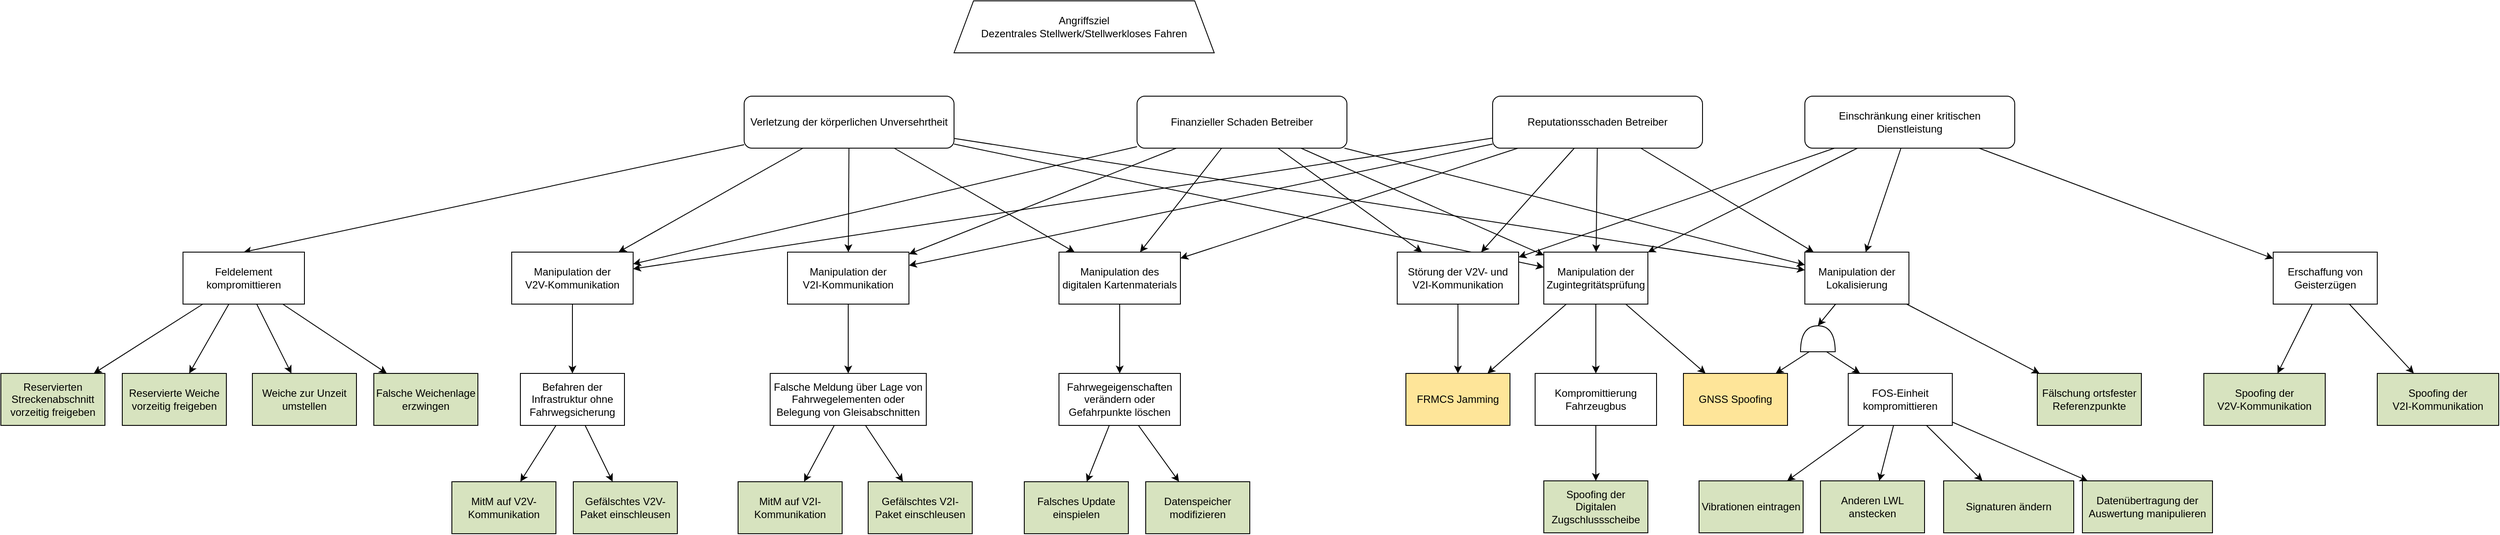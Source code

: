 <mxfile compressed="false" version="15.7.3" type="device">
  <diagram id="bJp0U2BYxJu8FbHyDJQ4" name="Seite-1">
    <mxGraphModel dx="747" dy="1250" grid="1" gridSize="10" guides="1" tooltips="1" connect="1" arrows="1" fold="1" page="1" pageScale="1" pageWidth="827" pageHeight="1169" math="0" shadow="0">
      <root>
        <mxCell id="0" />
        <mxCell id="1" parent="0" />
        <mxCell id="HO09paWQtQ8aA_VJCihO-2" style="rounded=0;orthogonalLoop=1;jettySize=auto;" parent="1" source="fspGmHOXtjN8gbxVSLJ7-2" target="HO09paWQtQ8aA_VJCihO-1" edge="1">
          <mxGeometry relative="1" as="geometry" />
        </mxCell>
        <mxCell id="eo-EwUSCdZ1exYj2hIaM-5" style="rounded=0;orthogonalLoop=1;jettySize=auto;" parent="1" source="fspGmHOXtjN8gbxVSLJ7-2" target="HO09paWQtQ8aA_VJCihO-5" edge="1">
          <mxGeometry relative="1" as="geometry" />
        </mxCell>
        <mxCell id="eo-EwUSCdZ1exYj2hIaM-6" style="rounded=0;orthogonalLoop=1;jettySize=auto;entryX=0.5;entryY=0;entryDx=0;entryDy=0;" parent="1" source="fspGmHOXtjN8gbxVSLJ7-2" target="wuFwHVqsx3Kr4lyMLA3o-2" edge="1">
          <mxGeometry relative="1" as="geometry">
            <mxPoint x="1810" y="320" as="targetPoint" />
          </mxGeometry>
        </mxCell>
        <mxCell id="eo-EwUSCdZ1exYj2hIaM-7" style="rounded=0;orthogonalLoop=1;jettySize=auto;" parent="1" source="fspGmHOXtjN8gbxVSLJ7-2" target="HO09paWQtQ8aA_VJCihO-3" edge="1">
          <mxGeometry relative="1" as="geometry" />
        </mxCell>
        <mxCell id="eo-EwUSCdZ1exYj2hIaM-16" style="edgeStyle=none;rounded=0;orthogonalLoop=1;jettySize=auto;" parent="1" source="fspGmHOXtjN8gbxVSLJ7-2" target="eo-EwUSCdZ1exYj2hIaM-15" edge="1">
          <mxGeometry relative="1" as="geometry" />
        </mxCell>
        <mxCell id="eo-EwUSCdZ1exYj2hIaM-18" style="edgeStyle=none;rounded=0;orthogonalLoop=1;jettySize=auto;" parent="1" source="fspGmHOXtjN8gbxVSLJ7-2" target="eo-EwUSCdZ1exYj2hIaM-17" edge="1">
          <mxGeometry relative="1" as="geometry" />
        </mxCell>
        <object label="Verletzung der körperlichen Unversehrtheit" id="fspGmHOXtjN8gbxVSLJ7-2">
          <ag_attributes />
          <ag_computed_attributes />
          <mxCell style="rounded=1;whiteSpace=wrap;" parent="1" vertex="1">
            <mxGeometry x="1947" y="140" width="242" height="60" as="geometry" />
          </mxCell>
        </object>
        <mxCell id="eo-EwUSCdZ1exYj2hIaM-4" style="rounded=0;orthogonalLoop=1;jettySize=auto;" parent="1" source="fspGmHOXtjN8gbxVSLJ7-3" target="HO09paWQtQ8aA_VJCihO-6" edge="1">
          <mxGeometry relative="1" as="geometry" />
        </mxCell>
        <mxCell id="eo-EwUSCdZ1exYj2hIaM-19" style="edgeStyle=none;rounded=0;orthogonalLoop=1;jettySize=auto;" parent="1" source="fspGmHOXtjN8gbxVSLJ7-3" target="HO09paWQtQ8aA_VJCihO-5" edge="1">
          <mxGeometry relative="1" as="geometry" />
        </mxCell>
        <mxCell id="eo-EwUSCdZ1exYj2hIaM-21" style="edgeStyle=none;rounded=0;orthogonalLoop=1;jettySize=auto;" parent="1" source="fspGmHOXtjN8gbxVSLJ7-3" target="eo-EwUSCdZ1exYj2hIaM-17" edge="1">
          <mxGeometry relative="1" as="geometry" />
        </mxCell>
        <mxCell id="eo-EwUSCdZ1exYj2hIaM-23" style="edgeStyle=none;rounded=0;orthogonalLoop=1;jettySize=auto;" parent="1" source="fspGmHOXtjN8gbxVSLJ7-3" target="eo-EwUSCdZ1exYj2hIaM-15" edge="1">
          <mxGeometry relative="1" as="geometry" />
        </mxCell>
        <mxCell id="plyIKMAmDw_uasNs-4-3-30" style="edgeStyle=none;rounded=0;orthogonalLoop=1;jettySize=auto;" parent="1" source="fspGmHOXtjN8gbxVSLJ7-3" target="HO09paWQtQ8aA_VJCihO-1" edge="1">
          <mxGeometry relative="1" as="geometry" />
        </mxCell>
        <mxCell id="plyIKMAmDw_uasNs-4-3-31" style="edgeStyle=none;rounded=0;orthogonalLoop=1;jettySize=auto;" parent="1" source="fspGmHOXtjN8gbxVSLJ7-3" target="HO09paWQtQ8aA_VJCihO-3" edge="1">
          <mxGeometry relative="1" as="geometry" />
        </mxCell>
        <object label="Reputationsschaden Betreiber" id="fspGmHOXtjN8gbxVSLJ7-3">
          <ag_attributes />
          <ag_computed_attributes />
          <mxCell style="rounded=1;whiteSpace=wrap;" parent="1" vertex="1">
            <mxGeometry x="2810" y="140" width="242" height="60" as="geometry" />
          </mxCell>
        </object>
        <mxCell id="eo-EwUSCdZ1exYj2hIaM-3" style="rounded=0;orthogonalLoop=1;jettySize=auto;" parent="1" source="fspGmHOXtjN8gbxVSLJ7-4" target="HO09paWQtQ8aA_VJCihO-6" edge="1">
          <mxGeometry relative="1" as="geometry" />
        </mxCell>
        <mxCell id="eo-EwUSCdZ1exYj2hIaM-8" style="rounded=0;orthogonalLoop=1;jettySize=auto;" parent="1" source="fspGmHOXtjN8gbxVSLJ7-4" target="HO09paWQtQ8aA_VJCihO-3" edge="1">
          <mxGeometry relative="1" as="geometry" />
        </mxCell>
        <mxCell id="plyIKMAmDw_uasNs-4-3-29" style="edgeStyle=none;rounded=0;orthogonalLoop=1;jettySize=auto;" parent="1" source="fspGmHOXtjN8gbxVSLJ7-4" target="HO09paWQtQ8aA_VJCihO-1" edge="1">
          <mxGeometry relative="1" as="geometry" />
        </mxCell>
        <mxCell id="Dt1DZInUWchX5-2LLVrT-2" style="rounded=0;orthogonalLoop=1;jettySize=auto;" parent="1" source="fspGmHOXtjN8gbxVSLJ7-4" target="Dt1DZInUWchX5-2LLVrT-1" edge="1">
          <mxGeometry relative="1" as="geometry" />
        </mxCell>
        <object label="Einschränkung einer kritischen Dienstleistung" id="fspGmHOXtjN8gbxVSLJ7-4">
          <ag_attributes />
          <ag_computed_attributes />
          <mxCell style="rounded=1;whiteSpace=wrap;" parent="1" vertex="1">
            <mxGeometry x="3170" y="140" width="242" height="60" as="geometry" />
          </mxCell>
        </object>
        <mxCell id="1Eub8yADe1-0UL1Ypj2I-1" style="rounded=0;orthogonalLoop=1;jettySize=auto;" parent="1" source="HO09paWQtQ8aA_VJCihO-1" target="eo-EwUSCdZ1exYj2hIaM-11" edge="1">
          <mxGeometry relative="1" as="geometry" />
        </mxCell>
        <mxCell id="1Eub8yADe1-0UL1Ypj2I-2" style="edgeStyle=none;rounded=0;orthogonalLoop=1;jettySize=auto;" parent="1" source="HO09paWQtQ8aA_VJCihO-1" target="eo-EwUSCdZ1exYj2hIaM-13" edge="1">
          <mxGeometry relative="1" as="geometry" />
        </mxCell>
        <object label="Manipulation der Zugintegritätsprüfung" id="HO09paWQtQ8aA_VJCihO-1">
          <ag_attributes />
          <ag_computed_attributes />
          <mxCell style="rounded=0;whiteSpace=wrap;" parent="1" vertex="1">
            <mxGeometry x="2869" y="320" width="120" height="60" as="geometry" />
          </mxCell>
        </object>
        <mxCell id="eo-EwUSCdZ1exYj2hIaM-2" style="rounded=0;orthogonalLoop=1;jettySize=auto;" parent="1" source="HO09paWQtQ8aA_VJCihO-3" target="eo-EwUSCdZ1exYj2hIaM-1" edge="1">
          <mxGeometry relative="1" as="geometry" />
        </mxCell>
        <mxCell id="eo-EwUSCdZ1exYj2hIaM-12" style="edgeStyle=none;rounded=0;orthogonalLoop=1;jettySize=auto;exitX=0;exitY=0.25;exitDx=0;exitDy=0;exitPerimeter=0;" parent="1" source="MnZq775cGOOVB-bRokLV-5" target="eo-EwUSCdZ1exYj2hIaM-11" edge="1">
          <mxGeometry relative="1" as="geometry" />
        </mxCell>
        <mxCell id="MnZq775cGOOVB-bRokLV-6" style="edgeStyle=none;rounded=0;orthogonalLoop=1;jettySize=auto;html=1;entryX=1;entryY=0.5;entryDx=0;entryDy=0;entryPerimeter=0;" parent="1" source="HO09paWQtQ8aA_VJCihO-3" target="MnZq775cGOOVB-bRokLV-5" edge="1">
          <mxGeometry relative="1" as="geometry" />
        </mxCell>
        <object label="Manipulation der Lokalisierung" id="HO09paWQtQ8aA_VJCihO-3">
          <ag_attributes />
          <ag_computed_attributes />
          <mxCell style="rounded=0;whiteSpace=wrap;" parent="1" vertex="1">
            <mxGeometry x="3170" y="320" width="120" height="60" as="geometry" />
          </mxCell>
        </object>
        <mxCell id="1Eub8yADe1-0UL1Ypj2I-6" value="" style="edgeStyle=none;rounded=0;orthogonalLoop=1;jettySize=auto;" parent="1" source="HO09paWQtQ8aA_VJCihO-5" target="1Eub8yADe1-0UL1Ypj2I-5" edge="1">
          <mxGeometry relative="1" as="geometry" />
        </mxCell>
        <object label="Manipulation der&#xa;V2V-Kommunikation" id="HO09paWQtQ8aA_VJCihO-5">
          <ag_attributes />
          <ag_computed_attributes />
          <mxCell style="rounded=0;whiteSpace=wrap;" parent="1" vertex="1">
            <mxGeometry x="1679" y="320" width="140" height="60" as="geometry" />
          </mxCell>
        </object>
        <mxCell id="eo-EwUSCdZ1exYj2hIaM-14" style="edgeStyle=none;rounded=0;orthogonalLoop=1;jettySize=auto;" parent="1" source="HO09paWQtQ8aA_VJCihO-6" target="eo-EwUSCdZ1exYj2hIaM-13" edge="1">
          <mxGeometry relative="1" as="geometry" />
        </mxCell>
        <object label="Störung der V2V- und V2I-Kommunikation" id="HO09paWQtQ8aA_VJCihO-6">
          <ag_attributes />
          <ag_computed_attributes />
          <mxCell style="rounded=0;whiteSpace=wrap;" parent="1" vertex="1">
            <mxGeometry x="2700" y="320" width="140" height="60" as="geometry" />
          </mxCell>
        </object>
        <mxCell id="eo-EwUSCdZ1exYj2hIaM-1" value="Fälschung ortsfester Referenzpunkte" style="rounded=0;whiteSpace=wrap;fillColor=#D7E3BF;" parent="1" vertex="1">
          <mxGeometry x="3438" y="460" width="120" height="60" as="geometry" />
        </mxCell>
        <mxCell id="eo-EwUSCdZ1exYj2hIaM-11" value="GNSS Spoofing" style="rounded=0;whiteSpace=wrap;fillColor=#FEE599;" parent="1" vertex="1">
          <mxGeometry x="3030" y="460" width="120" height="60" as="geometry" />
        </mxCell>
        <mxCell id="eo-EwUSCdZ1exYj2hIaM-13" value="FRMCS Jamming" style="rounded=0;whiteSpace=wrap;fillColor=#FEE599;" parent="1" vertex="1">
          <mxGeometry x="2710" y="460" width="120" height="60" as="geometry" />
        </mxCell>
        <mxCell id="1Eub8yADe1-0UL1Ypj2I-14" style="edgeStyle=none;rounded=0;orthogonalLoop=1;jettySize=auto;exitX=0.5;exitY=1;exitDx=0;exitDy=0;entryX=0.5;entryY=0;entryDx=0;entryDy=0;" parent="1" source="eo-EwUSCdZ1exYj2hIaM-15" target="1Eub8yADe1-0UL1Ypj2I-13" edge="1">
          <mxGeometry relative="1" as="geometry">
            <mxPoint x="2450" y="430" as="sourcePoint" />
          </mxGeometry>
        </mxCell>
        <object label="Manipulation des digitalen Kartenmaterials" id="eo-EwUSCdZ1exYj2hIaM-15">
          <ag_attributes />
          <ag_computed_attributes />
          <mxCell style="rounded=0;whiteSpace=wrap;" parent="1" vertex="1">
            <mxGeometry x="2310" y="320" width="140" height="60" as="geometry" />
          </mxCell>
        </object>
        <mxCell id="1Eub8yADe1-0UL1Ypj2I-10" style="edgeStyle=none;rounded=0;orthogonalLoop=1;jettySize=auto;entryX=0.5;entryY=0;entryDx=0;entryDy=0;" parent="1" source="eo-EwUSCdZ1exYj2hIaM-17" target="1Eub8yADe1-0UL1Ypj2I-9" edge="1">
          <mxGeometry relative="1" as="geometry">
            <mxPoint x="2080" y="500" as="targetPoint" />
          </mxGeometry>
        </mxCell>
        <object label="Manipulation der&#xa;V2I-Kommunikation" id="eo-EwUSCdZ1exYj2hIaM-17">
          <ag_attributes />
          <ag_computed_attributes />
          <mxCell style="rounded=0;whiteSpace=wrap;" parent="1" vertex="1">
            <mxGeometry x="1997" y="320" width="140" height="60" as="geometry" />
          </mxCell>
        </object>
        <mxCell id="plyIKMAmDw_uasNs-4-3-2" value="" style="edgeStyle=none;rounded=0;orthogonalLoop=1;jettySize=auto;" parent="1" source="wuFwHVqsx3Kr4lyMLA3o-2" target="plyIKMAmDw_uasNs-4-3-1" edge="1">
          <mxGeometry relative="1" as="geometry" />
        </mxCell>
        <mxCell id="plyIKMAmDw_uasNs-4-3-3" style="edgeStyle=none;rounded=0;orthogonalLoop=1;jettySize=auto;" parent="1" source="wuFwHVqsx3Kr4lyMLA3o-2" target="plyIKMAmDw_uasNs-4-3-4" edge="1">
          <mxGeometry relative="1" as="geometry">
            <mxPoint x="1530" y="430" as="targetPoint" />
          </mxGeometry>
        </mxCell>
        <mxCell id="ptvyqzhh6_QlkKdHmj06-2" style="rounded=0;orthogonalLoop=1;jettySize=auto;html=1;" parent="1" source="wuFwHVqsx3Kr4lyMLA3o-2" target="ptvyqzhh6_QlkKdHmj06-1" edge="1">
          <mxGeometry relative="1" as="geometry" />
        </mxCell>
        <mxCell id="ptvyqzhh6_QlkKdHmj06-4" style="edgeStyle=none;rounded=0;orthogonalLoop=1;jettySize=auto;html=1;" parent="1" source="wuFwHVqsx3Kr4lyMLA3o-2" target="ptvyqzhh6_QlkKdHmj06-3" edge="1">
          <mxGeometry relative="1" as="geometry" />
        </mxCell>
        <mxCell id="wuFwHVqsx3Kr4lyMLA3o-2" value="Feldelement kompromittieren" style="rounded=0;whiteSpace=wrap;strokeColor=#000000;" parent="1" vertex="1">
          <mxGeometry x="1300" y="320" width="140" height="60" as="geometry" />
        </mxCell>
        <mxCell id="plyIKMAmDw_uasNs-4-3-10" value="" style="edgeStyle=none;rounded=0;orthogonalLoop=1;jettySize=auto;exitX=0;exitY=0.75;exitDx=0;exitDy=0;exitPerimeter=0;" parent="1" source="MnZq775cGOOVB-bRokLV-5" target="plyIKMAmDw_uasNs-4-3-9" edge="1">
          <mxGeometry relative="1" as="geometry" />
        </mxCell>
        <mxCell id="plyIKMAmDw_uasNs-4-3-18" value="" style="edgeStyle=none;rounded=0;orthogonalLoop=1;jettySize=auto;" parent="1" source="1Eub8yADe1-0UL1Ypj2I-5" target="plyIKMAmDw_uasNs-4-3-17" edge="1">
          <mxGeometry relative="1" as="geometry" />
        </mxCell>
        <mxCell id="plyIKMAmDw_uasNs-4-3-22" style="edgeStyle=none;rounded=0;orthogonalLoop=1;jettySize=auto;" parent="1" source="1Eub8yADe1-0UL1Ypj2I-5" target="plyIKMAmDw_uasNs-4-3-19" edge="1">
          <mxGeometry relative="1" as="geometry" />
        </mxCell>
        <mxCell id="1Eub8yADe1-0UL1Ypj2I-5" value="Befahren der Infrastruktur ohne Fahrwegsicherung" style="whiteSpace=wrap;rounded=0;" parent="1" vertex="1">
          <mxGeometry x="1689" y="460" width="120" height="60" as="geometry" />
        </mxCell>
        <mxCell id="plyIKMAmDw_uasNs-4-3-25" style="edgeStyle=none;rounded=0;orthogonalLoop=1;jettySize=auto;" parent="1" source="1Eub8yADe1-0UL1Ypj2I-9" target="plyIKMAmDw_uasNs-4-3-24" edge="1">
          <mxGeometry relative="1" as="geometry" />
        </mxCell>
        <mxCell id="plyIKMAmDw_uasNs-4-3-28" style="edgeStyle=none;rounded=0;orthogonalLoop=1;jettySize=auto;" parent="1" source="1Eub8yADe1-0UL1Ypj2I-9" target="plyIKMAmDw_uasNs-4-3-23" edge="1">
          <mxGeometry relative="1" as="geometry" />
        </mxCell>
        <mxCell id="1Eub8yADe1-0UL1Ypj2I-9" value="Falsche Meldung über Lage von Fahrwegelementen oder Belegung von Gleisabschnitten" style="rounded=0;whiteSpace=wrap;" parent="1" vertex="1">
          <mxGeometry x="1977" y="460" width="180" height="60" as="geometry" />
        </mxCell>
        <mxCell id="plyIKMAmDw_uasNs-4-3-13" value="" style="edgeStyle=none;rounded=0;orthogonalLoop=1;jettySize=auto;" parent="1" source="1Eub8yADe1-0UL1Ypj2I-13" target="plyIKMAmDw_uasNs-4-3-12" edge="1">
          <mxGeometry relative="1" as="geometry" />
        </mxCell>
        <mxCell id="plyIKMAmDw_uasNs-4-3-15" value="" style="edgeStyle=none;rounded=0;orthogonalLoop=1;jettySize=auto;" parent="1" source="1Eub8yADe1-0UL1Ypj2I-13" target="plyIKMAmDw_uasNs-4-3-14" edge="1">
          <mxGeometry relative="1" as="geometry" />
        </mxCell>
        <mxCell id="1Eub8yADe1-0UL1Ypj2I-13" value="Fahrwegeigenschaften verändern oder Gefahrpunkte löschen" style="rounded=0;whiteSpace=wrap;" parent="1" vertex="1">
          <mxGeometry x="2310" y="460" width="140" height="60" as="geometry" />
        </mxCell>
        <mxCell id="plyIKMAmDw_uasNs-4-3-7" value="" style="edgeStyle=none;rounded=0;orthogonalLoop=1;jettySize=auto;" parent="1" source="beV7eknHXk7o7M9lF_l--1" target="plyIKMAmDw_uasNs-4-3-6" edge="1">
          <mxGeometry relative="1" as="geometry" />
        </mxCell>
        <mxCell id="beV7eknHXk7o7M9lF_l--1" value="Kompromittierung Fahrzeugbus" style="rounded=0;whiteSpace=wrap;" parent="1" vertex="1">
          <mxGeometry x="2859" y="460" width="140" height="60" as="geometry" />
        </mxCell>
        <mxCell id="beV7eknHXk7o7M9lF_l--3" style="rounded=0;orthogonalLoop=1;jettySize=auto;" parent="1" source="HO09paWQtQ8aA_VJCihO-1" target="beV7eknHXk7o7M9lF_l--1" edge="1">
          <mxGeometry relative="1" as="geometry">
            <mxPoint x="2958.571" y="390" as="sourcePoint" />
            <mxPoint x="3061.429" y="470" as="targetPoint" />
          </mxGeometry>
        </mxCell>
        <mxCell id="plyIKMAmDw_uasNs-4-3-1" value="Falsche Weichenlage erzwingen" style="whiteSpace=wrap;rounded=0;fillColor=#D7E3BF;" parent="1" vertex="1">
          <mxGeometry x="1520" y="460" width="120" height="60" as="geometry" />
        </mxCell>
        <mxCell id="plyIKMAmDw_uasNs-4-3-4" value="Weiche zur Unzeit umstellen" style="whiteSpace=wrap;rounded=0;fillColor=#D7E3BF;" parent="1" vertex="1">
          <mxGeometry x="1380" y="460" width="120" height="60" as="geometry" />
        </mxCell>
        <mxCell id="plyIKMAmDw_uasNs-4-3-6" value="Spoofing der Digitalen Zugschlussscheibe" style="whiteSpace=wrap;rounded=0;fillColor=#D7E3BF;" parent="1" vertex="1">
          <mxGeometry x="2869" y="584" width="120" height="60" as="geometry" />
        </mxCell>
        <mxCell id="Dt1DZInUWchX5-2LLVrT-7" value="" style="edgeStyle=none;rounded=0;orthogonalLoop=1;jettySize=auto;" parent="1" source="plyIKMAmDw_uasNs-4-3-9" target="Dt1DZInUWchX5-2LLVrT-6" edge="1">
          <mxGeometry relative="1" as="geometry" />
        </mxCell>
        <mxCell id="Dt1DZInUWchX5-2LLVrT-9" value="" style="edgeStyle=none;rounded=0;orthogonalLoop=1;jettySize=auto;" parent="1" source="plyIKMAmDw_uasNs-4-3-9" target="Dt1DZInUWchX5-2LLVrT-10" edge="1">
          <mxGeometry relative="1" as="geometry">
            <mxPoint x="3290.8" y="585" as="targetPoint" />
          </mxGeometry>
        </mxCell>
        <mxCell id="MnZq775cGOOVB-bRokLV-2" style="rounded=0;orthogonalLoop=1;jettySize=auto;html=1;" parent="1" source="plyIKMAmDw_uasNs-4-3-9" target="MnZq775cGOOVB-bRokLV-1" edge="1">
          <mxGeometry relative="1" as="geometry" />
        </mxCell>
        <mxCell id="MnZq775cGOOVB-bRokLV-4" style="edgeStyle=none;rounded=0;orthogonalLoop=1;jettySize=auto;html=1;" parent="1" source="plyIKMAmDw_uasNs-4-3-9" target="MnZq775cGOOVB-bRokLV-3" edge="1">
          <mxGeometry relative="1" as="geometry" />
        </mxCell>
        <mxCell id="plyIKMAmDw_uasNs-4-3-9" value="FOS-Einheit kompromittieren" style="whiteSpace=wrap;rounded=0;" parent="1" vertex="1">
          <mxGeometry x="3220" y="460" width="120" height="60" as="geometry" />
        </mxCell>
        <mxCell id="plyIKMAmDw_uasNs-4-3-12" value="Falsches Update einspielen" style="whiteSpace=wrap;rounded=0;fillColor=#D7E3BF;" parent="1" vertex="1">
          <mxGeometry x="2270" y="585" width="120" height="60" as="geometry" />
        </mxCell>
        <mxCell id="plyIKMAmDw_uasNs-4-3-14" value="Datenspeicher modifizieren" style="whiteSpace=wrap;rounded=0;fillColor=#D7E3BF;" parent="1" vertex="1">
          <mxGeometry x="2410" y="585" width="120" height="60" as="geometry" />
        </mxCell>
        <mxCell id="plyIKMAmDw_uasNs-4-3-17" value="MitM auf V2V-Kommunikation" style="whiteSpace=wrap;rounded=0;fillColor=#D7E3BF;" parent="1" vertex="1">
          <mxGeometry x="1610" y="585" width="120" height="60" as="geometry" />
        </mxCell>
        <mxCell id="plyIKMAmDw_uasNs-4-3-19" value="Gefälschtes V2V-Paket einschleusen" style="whiteSpace=wrap;rounded=0;fillColor=#D7E3BF;" parent="1" vertex="1">
          <mxGeometry x="1750" y="585" width="120" height="60" as="geometry" />
        </mxCell>
        <mxCell id="plyIKMAmDw_uasNs-4-3-23" value="Gefälschtes V2I-Paket einschleusen" style="whiteSpace=wrap;rounded=0;fillColor=#D7E3BF;" parent="1" vertex="1">
          <mxGeometry x="2090" y="585" width="120" height="60" as="geometry" />
        </mxCell>
        <mxCell id="plyIKMAmDw_uasNs-4-3-24" value="MitM auf V2I-Kommunikation" style="whiteSpace=wrap;rounded=0;fillColor=#D7E3BF;" parent="1" vertex="1">
          <mxGeometry x="1940" y="585" width="120" height="60" as="geometry" />
        </mxCell>
        <mxCell id="Dt1DZInUWchX5-2LLVrT-22" style="edgeStyle=none;rounded=0;orthogonalLoop=1;jettySize=auto;" parent="1" source="Dt1DZInUWchX5-2LLVrT-1" target="Dt1DZInUWchX5-2LLVrT-19" edge="1">
          <mxGeometry relative="1" as="geometry" />
        </mxCell>
        <mxCell id="Dt1DZInUWchX5-2LLVrT-1" value="Erschaffung von Geisterzügen" style="whiteSpace=wrap;rounded=0;" parent="1" vertex="1">
          <mxGeometry x="3710" y="320" width="120" height="60" as="geometry" />
        </mxCell>
        <mxCell id="Dt1DZInUWchX5-2LLVrT-6" value="Anderen LWL anstecken" style="whiteSpace=wrap;rounded=0;fillColor=#D7E3BF;" parent="1" vertex="1">
          <mxGeometry x="3188" y="584" width="120" height="60" as="geometry" />
        </mxCell>
        <mxCell id="Dt1DZInUWchX5-2LLVrT-10" value="Vibrationen eintragen" style="whiteSpace=wrap;rounded=0;fillColor=#D7E3BF;" parent="1" vertex="1">
          <mxGeometry x="3048" y="584" width="120" height="60" as="geometry" />
        </mxCell>
        <mxCell id="Dt1DZInUWchX5-2LLVrT-13" value="Spoofing der&#xa;V2I-Kommunikation" style="rounded=0;whiteSpace=wrap;fillColor=#D7E3BF;" parent="1" vertex="1">
          <mxGeometry x="3830" y="460" width="140" height="60" as="geometry" />
        </mxCell>
        <mxCell id="Dt1DZInUWchX5-2LLVrT-18" style="edgeStyle=none;rounded=0;orthogonalLoop=1;jettySize=auto;" parent="1" source="Dt1DZInUWchX5-2LLVrT-1" target="Dt1DZInUWchX5-2LLVrT-13" edge="1">
          <mxGeometry relative="1" as="geometry">
            <mxPoint x="3785.386" y="430.335" as="sourcePoint" />
          </mxGeometry>
        </mxCell>
        <mxCell id="Dt1DZInUWchX5-2LLVrT-19" value="Spoofing der&#xa;V2V-Kommunikation" style="rounded=0;whiteSpace=wrap;fillColor=#D7E3BF;" parent="1" vertex="1">
          <mxGeometry x="3630" y="460" width="140" height="60" as="geometry" />
        </mxCell>
        <mxCell id="9oEdh1MyGVBt2nT8Ydrc-1" value="Angriffsziel&#xa;Dezentrales Stellwerk/Stellwerkloses Fahren" style="verticalAlign=middle;align=center;fillColor=#FFFFFF;gradientColor=none;labelBackgroundColor=none;rounded=0;whiteSpace=wrap;shape=trapezoid;size=0.075;" parent="1" vertex="1">
          <mxGeometry x="2189" y="30" width="300" height="60" as="geometry" />
        </mxCell>
        <mxCell id="ptvyqzhh6_QlkKdHmj06-1" value="Reservierte Weiche vorzeitig freigeben" style="whiteSpace=wrap;rounded=0;fillColor=#D7E3BF;" parent="1" vertex="1">
          <mxGeometry x="1230" y="460" width="120" height="60" as="geometry" />
        </mxCell>
        <mxCell id="ptvyqzhh6_QlkKdHmj06-3" value="Reservierten Streckenabschnitt vorzeitig freigeben" style="whiteSpace=wrap;rounded=0;fillColor=#D7E3BF;" parent="1" vertex="1">
          <mxGeometry x="1090" y="460" width="120" height="60" as="geometry" />
        </mxCell>
        <mxCell id="MnZq775cGOOVB-bRokLV-1" value="Datenübertragung der Auswertung manipulieren" style="whiteSpace=wrap;rounded=0;fillColor=#D7E3BF;" parent="1" vertex="1">
          <mxGeometry x="3490" y="584" width="150" height="60" as="geometry" />
        </mxCell>
        <mxCell id="MnZq775cGOOVB-bRokLV-3" value="Signaturen ändern" style="whiteSpace=wrap;rounded=0;fillColor=#D7E3BF;" parent="1" vertex="1">
          <mxGeometry x="3330" y="584" width="150" height="60" as="geometry" />
        </mxCell>
        <mxCell id="MnZq775cGOOVB-bRokLV-5" value="" style="shape=or;whiteSpace=wrap;html=1;rotation=-90;" parent="1" vertex="1">
          <mxGeometry x="3170" y="400" width="30" height="40" as="geometry" />
        </mxCell>
        <mxCell id="ARno10TD8BgZtA0jZ4e0-2" style="rounded=0;orthogonalLoop=1;jettySize=auto;html=1;" edge="1" parent="1" source="ARno10TD8BgZtA0jZ4e0-1" target="HO09paWQtQ8aA_VJCihO-5">
          <mxGeometry relative="1" as="geometry" />
        </mxCell>
        <mxCell id="ARno10TD8BgZtA0jZ4e0-3" style="edgeStyle=none;rounded=0;orthogonalLoop=1;jettySize=auto;html=1;" edge="1" parent="1" source="ARno10TD8BgZtA0jZ4e0-1" target="eo-EwUSCdZ1exYj2hIaM-17">
          <mxGeometry relative="1" as="geometry" />
        </mxCell>
        <mxCell id="ARno10TD8BgZtA0jZ4e0-4" style="edgeStyle=none;rounded=0;orthogonalLoop=1;jettySize=auto;html=1;" edge="1" parent="1" source="ARno10TD8BgZtA0jZ4e0-1" target="eo-EwUSCdZ1exYj2hIaM-15">
          <mxGeometry relative="1" as="geometry" />
        </mxCell>
        <mxCell id="ARno10TD8BgZtA0jZ4e0-5" style="edgeStyle=none;rounded=0;orthogonalLoop=1;jettySize=auto;html=1;" edge="1" parent="1" source="ARno10TD8BgZtA0jZ4e0-1" target="HO09paWQtQ8aA_VJCihO-6">
          <mxGeometry relative="1" as="geometry" />
        </mxCell>
        <mxCell id="ARno10TD8BgZtA0jZ4e0-6" style="edgeStyle=none;rounded=0;orthogonalLoop=1;jettySize=auto;html=1;" edge="1" parent="1" source="ARno10TD8BgZtA0jZ4e0-1" target="HO09paWQtQ8aA_VJCihO-1">
          <mxGeometry relative="1" as="geometry" />
        </mxCell>
        <mxCell id="ARno10TD8BgZtA0jZ4e0-7" style="edgeStyle=none;rounded=0;orthogonalLoop=1;jettySize=auto;html=1;" edge="1" parent="1" source="ARno10TD8BgZtA0jZ4e0-1" target="HO09paWQtQ8aA_VJCihO-3">
          <mxGeometry relative="1" as="geometry" />
        </mxCell>
        <object label="Finanzieller Schaden Betreiber" id="ARno10TD8BgZtA0jZ4e0-1">
          <ag_attributes />
          <ag_computed_attributes />
          <mxCell style="rounded=1;whiteSpace=wrap;" vertex="1" parent="1">
            <mxGeometry x="2400" y="140" width="242" height="60" as="geometry" />
          </mxCell>
        </object>
      </root>
    </mxGraphModel>
  </diagram>
</mxfile>
